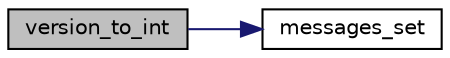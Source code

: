 digraph G
{
  edge [fontname="Helvetica",fontsize="10",labelfontname="Helvetica",labelfontsize="10"];
  node [fontname="Helvetica",fontsize="10",shape=record];
  rankdir="LR";
  Node1 [label="version_to_int",height=0.2,width=0.4,color="black", fillcolor="grey75", style="filled" fontcolor="black"];
  Node1 -> Node2 [color="midnightblue",fontsize="10",style="solid",fontname="Helvetica"];
  Node2 [label="messages_set",height=0.2,width=0.4,color="black", fillcolor="white", style="filled",URL="$index_8lib_8php.html#acd6c2e9171fad9c40ad4b26aba760c01",tooltip="Adds a new message to message list."];
}
